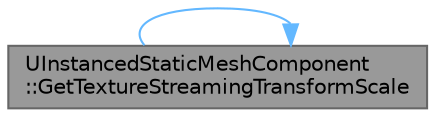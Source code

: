 digraph "UInstancedStaticMeshComponent::GetTextureStreamingTransformScale"
{
 // INTERACTIVE_SVG=YES
 // LATEX_PDF_SIZE
  bgcolor="transparent";
  edge [fontname=Helvetica,fontsize=10,labelfontname=Helvetica,labelfontsize=10];
  node [fontname=Helvetica,fontsize=10,shape=box,height=0.2,width=0.4];
  rankdir="LR";
  Node1 [id="Node000001",label="UInstancedStaticMeshComponent\l::GetTextureStreamingTransformScale",height=0.2,width=0.4,color="gray40", fillcolor="grey60", style="filled", fontcolor="black",tooltip="Get the scale comming form the component, when computing StreamingTexture data."];
  Node1 -> Node1 [id="edge1_Node000001_Node000001",color="steelblue1",style="solid",tooltip=" "];
}
